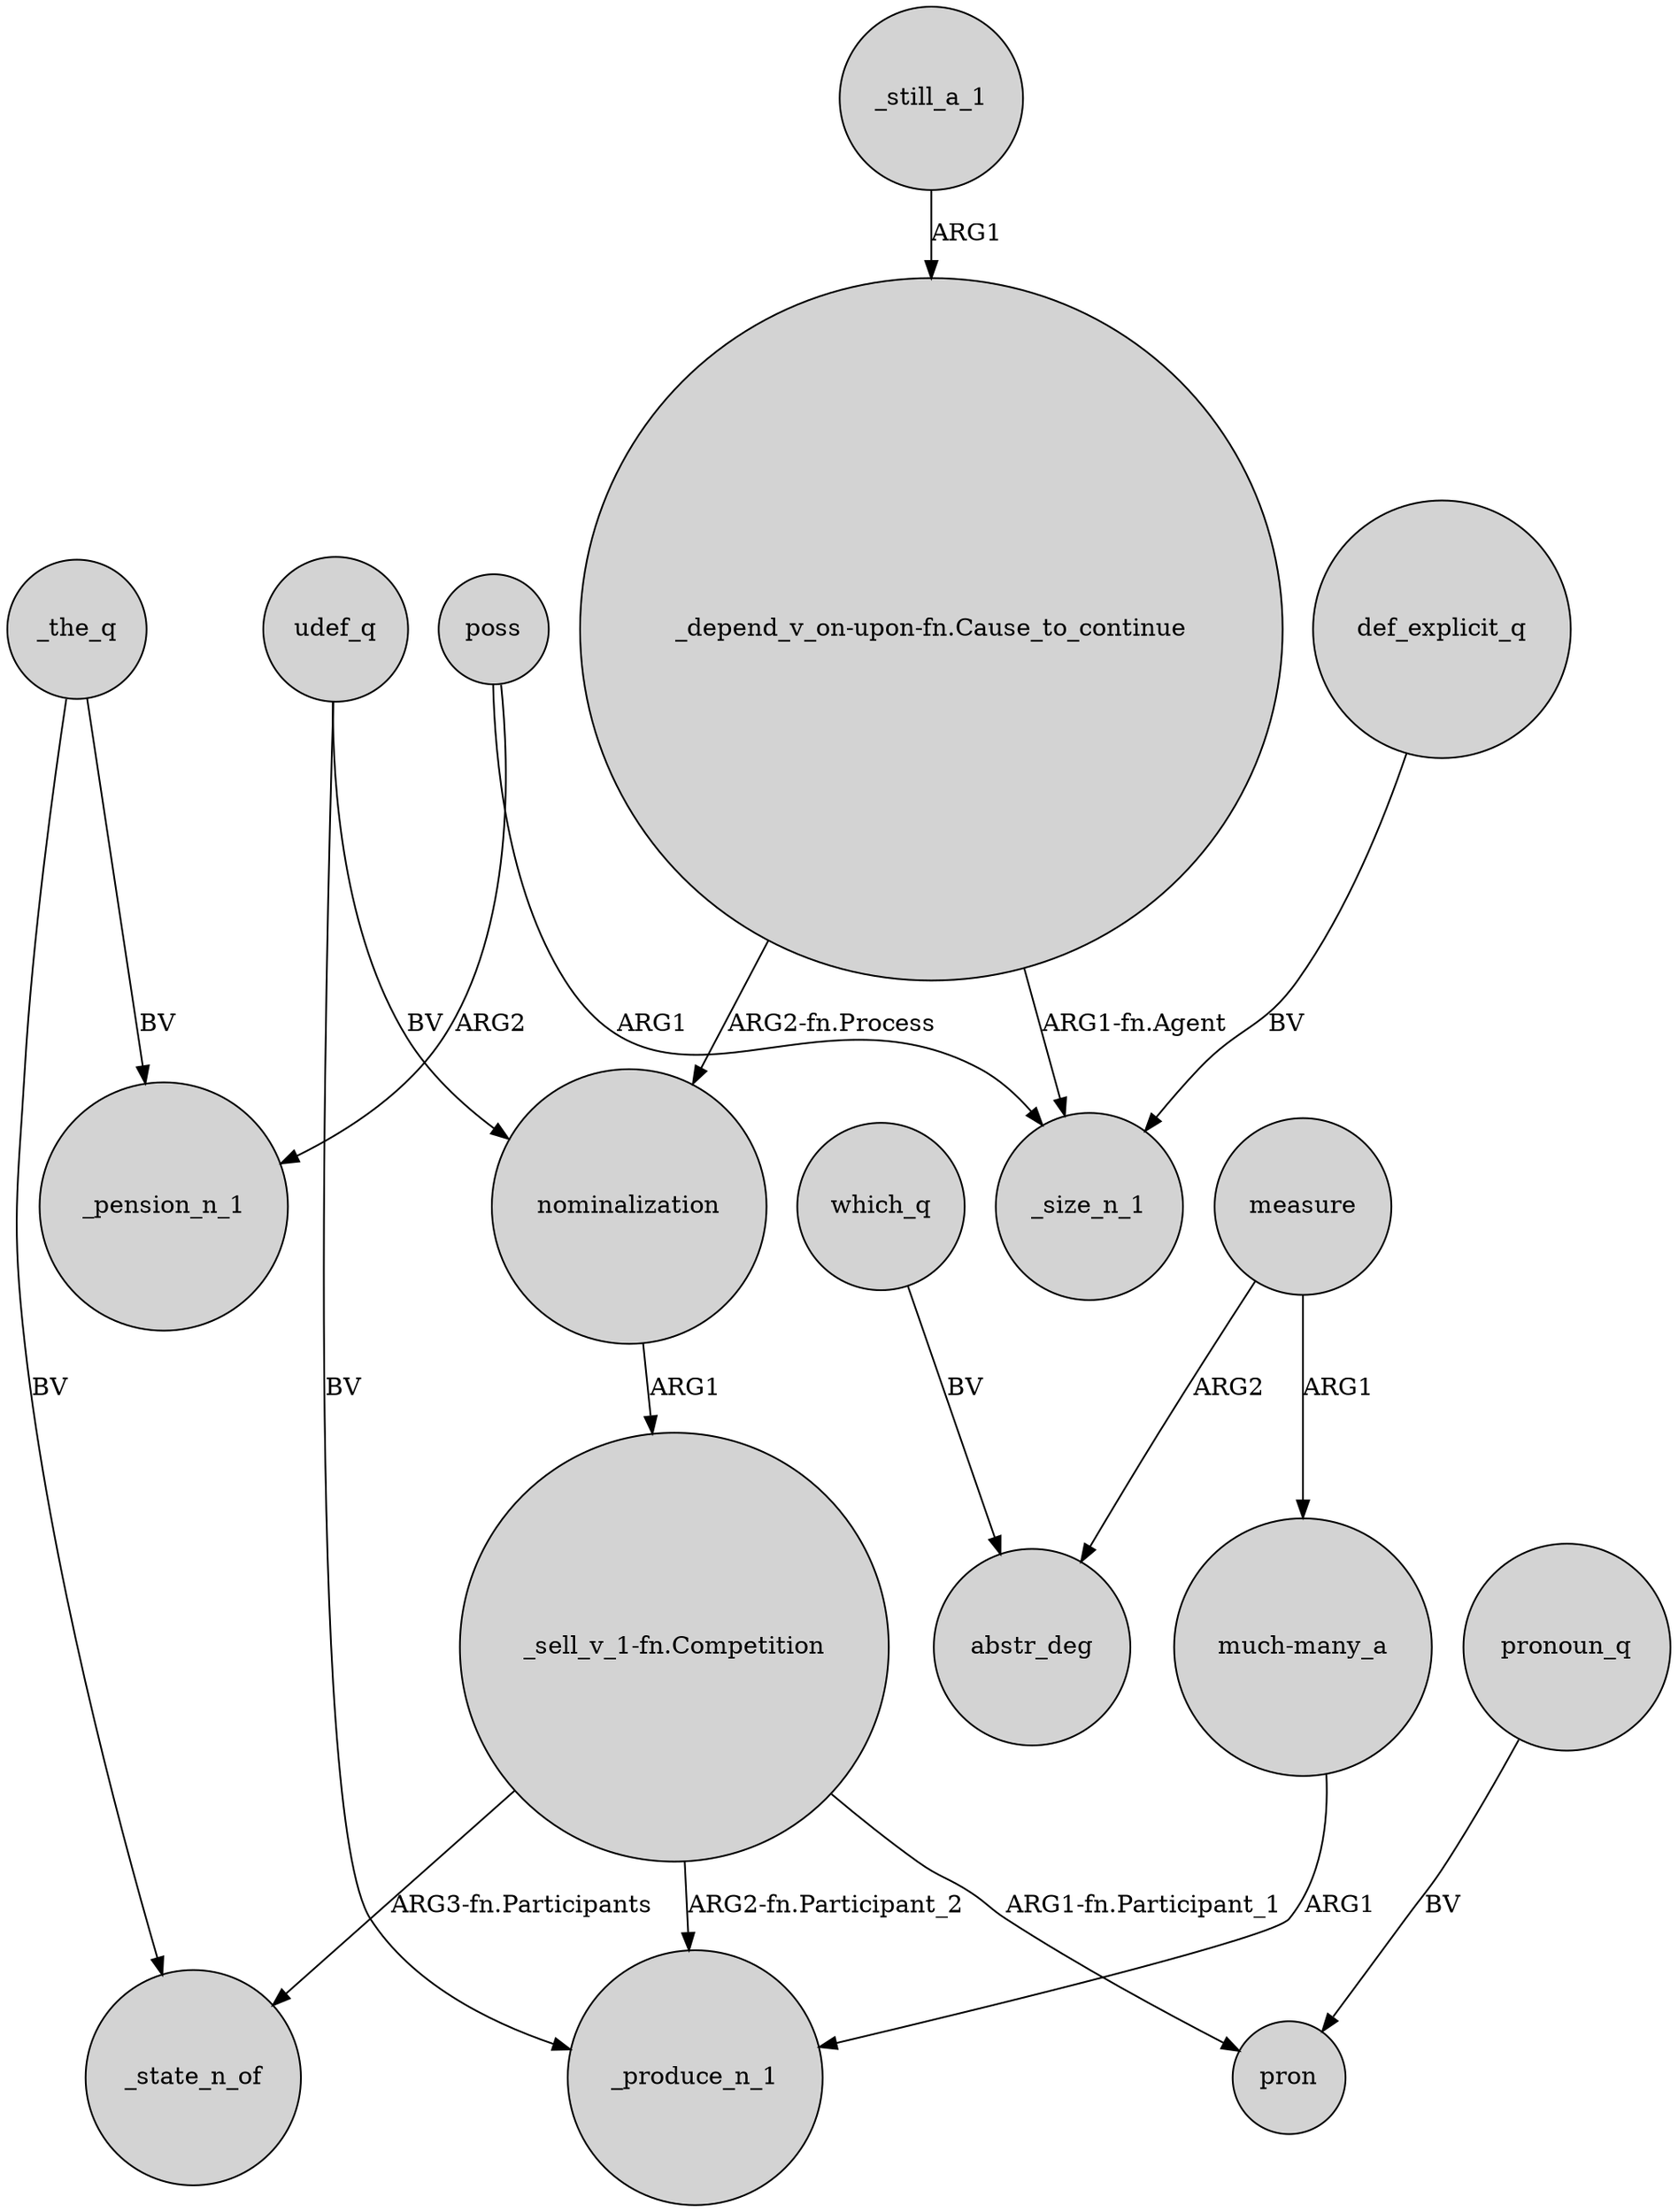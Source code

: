 digraph {
	node [shape=circle style=filled]
	measure -> "much-many_a" [label=ARG1]
	nominalization -> "_sell_v_1-fn.Competition" [label=ARG1]
	_the_q -> _state_n_of [label=BV]
	"_sell_v_1-fn.Competition" -> _produce_n_1 [label="ARG2-fn.Participant_2"]
	_the_q -> _pension_n_1 [label=BV]
	udef_q -> nominalization [label=BV]
	"_depend_v_on-upon-fn.Cause_to_continue" -> _size_n_1 [label="ARG1-fn.Agent"]
	"_depend_v_on-upon-fn.Cause_to_continue" -> nominalization [label="ARG2-fn.Process"]
	pronoun_q -> pron [label=BV]
	"much-many_a" -> _produce_n_1 [label=ARG1]
	udef_q -> _produce_n_1 [label=BV]
	which_q -> abstr_deg [label=BV]
	measure -> abstr_deg [label=ARG2]
	poss -> _pension_n_1 [label=ARG2]
	"_sell_v_1-fn.Competition" -> pron [label="ARG1-fn.Participant_1"]
	_still_a_1 -> "_depend_v_on-upon-fn.Cause_to_continue" [label=ARG1]
	"_sell_v_1-fn.Competition" -> _state_n_of [label="ARG3-fn.Participants"]
	def_explicit_q -> _size_n_1 [label=BV]
	poss -> _size_n_1 [label=ARG1]
}
